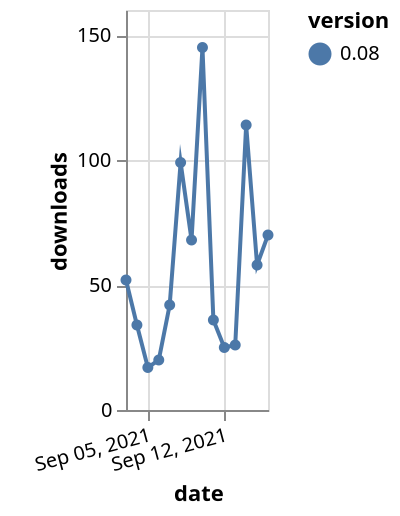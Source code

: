 {"$schema": "https://vega.github.io/schema/vega-lite/v5.json", "description": "A simple bar chart with embedded data.", "data": {"values": [{"date": "2021-09-03", "total": 81040, "delta": 52, "version": "0.08"}, {"date": "2021-09-04", "total": 81074, "delta": 34, "version": "0.08"}, {"date": "2021-09-05", "total": 81091, "delta": 17, "version": "0.08"}, {"date": "2021-09-06", "total": 81111, "delta": 20, "version": "0.08"}, {"date": "2021-09-07", "total": 81153, "delta": 42, "version": "0.08"}, {"date": "2021-09-08", "total": 81252, "delta": 99, "version": "0.08"}, {"date": "2021-09-09", "total": 81320, "delta": 68, "version": "0.08"}, {"date": "2021-09-10", "total": 81465, "delta": 145, "version": "0.08"}, {"date": "2021-09-11", "total": 81501, "delta": 36, "version": "0.08"}, {"date": "2021-09-12", "total": 81526, "delta": 25, "version": "0.08"}, {"date": "2021-09-13", "total": 81552, "delta": 26, "version": "0.08"}, {"date": "2021-09-14", "total": 81666, "delta": 114, "version": "0.08"}, {"date": "2021-09-15", "total": 81724, "delta": 58, "version": "0.08"}, {"date": "2021-09-16", "total": 81794, "delta": 70, "version": "0.08"}]}, "width": "container", "mark": {"type": "line", "point": {"filled": true}}, "encoding": {"x": {"field": "date", "type": "temporal", "timeUnit": "yearmonthdate", "title": "date", "axis": {"labelAngle": -15}}, "y": {"field": "delta", "type": "quantitative", "title": "downloads"}, "color": {"field": "version", "type": "nominal"}, "tooltip": {"field": "delta"}}}